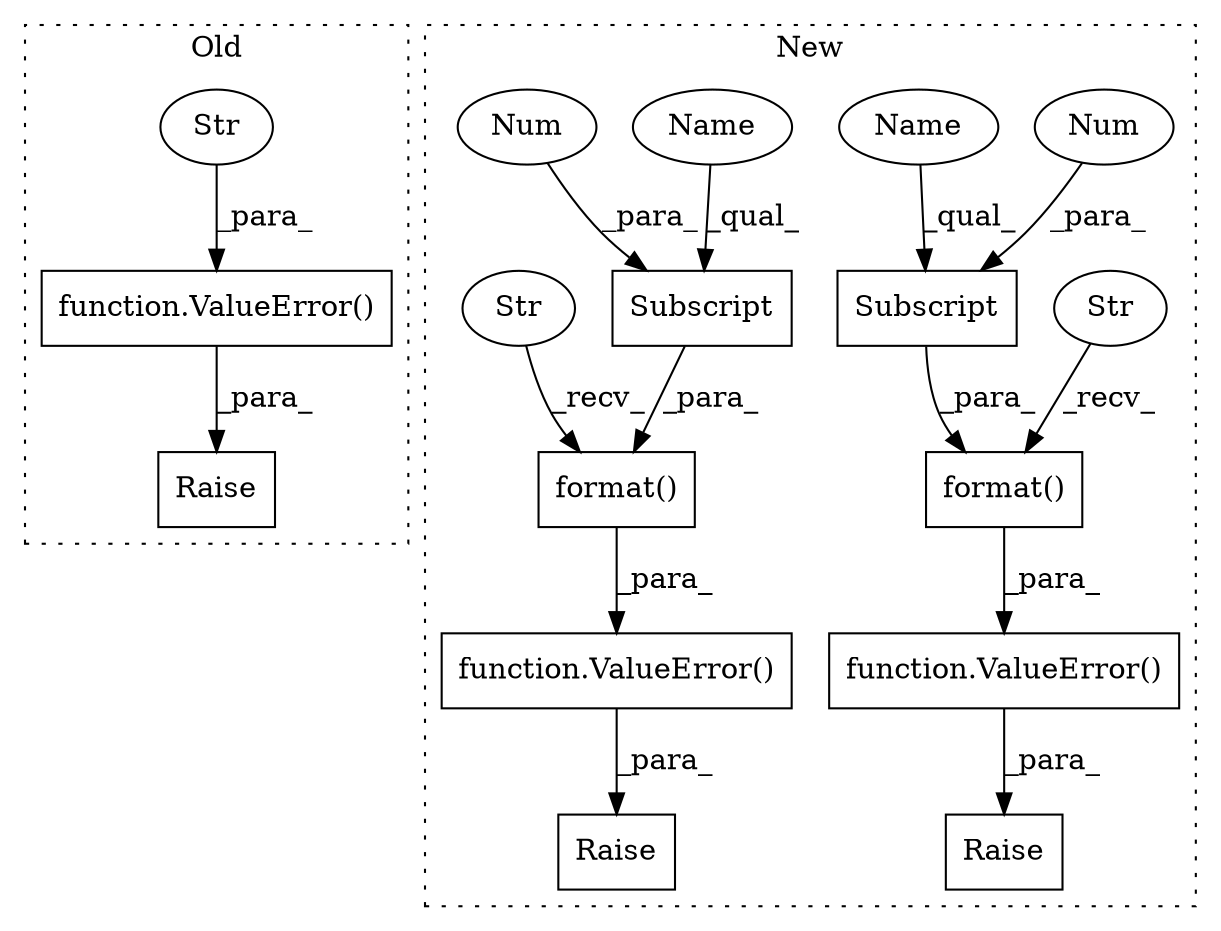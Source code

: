 digraph G {
subgraph cluster0 {
1 [label="function.ValueError()" a="75" s="2003,2062" l="11,1" shape="box"];
4 [label="Raise" a="91" s="1997" l="6" shape="box"];
7 [label="Str" a="66" s="2014" l="48" shape="ellipse"];
label = "Old";
style="dotted";
}
subgraph cluster1 {
2 [label="format()" a="75" s="1930,1985" l="47,1" shape="box"];
3 [label="Str" a="66" s="1930" l="39" shape="ellipse"];
5 [label="Raise" a="91" s="1896" l="6" shape="box"];
6 [label="function.ValueError()" a="75" s="1902,1986" l="28,14" shape="box"];
8 [label="Subscript" a="63" s="1977,0" l="8,0" shape="box"];
9 [label="Num" a="76" s="1983" l="1" shape="ellipse"];
10 [label="Subscript" a="63" s="2132,0" l="8,0" shape="box"];
11 [label="format()" a="75" s="2085,2140" l="47,1" shape="box"];
12 [label="Str" a="66" s="2085" l="39" shape="ellipse"];
13 [label="Raise" a="91" s="2051" l="6" shape="box"];
14 [label="Num" a="76" s="2138" l="1" shape="ellipse"];
15 [label="function.ValueError()" a="75" s="2057,2141" l="28,14" shape="box"];
16 [label="Name" a="87" s="1977" l="5" shape="ellipse"];
17 [label="Name" a="87" s="2132" l="5" shape="ellipse"];
label = "New";
style="dotted";
}
1 -> 4 [label="_para_"];
2 -> 6 [label="_para_"];
3 -> 2 [label="_recv_"];
6 -> 5 [label="_para_"];
7 -> 1 [label="_para_"];
8 -> 2 [label="_para_"];
9 -> 8 [label="_para_"];
10 -> 11 [label="_para_"];
11 -> 15 [label="_para_"];
12 -> 11 [label="_recv_"];
14 -> 10 [label="_para_"];
15 -> 13 [label="_para_"];
16 -> 8 [label="_qual_"];
17 -> 10 [label="_qual_"];
}